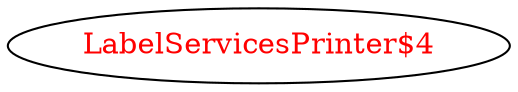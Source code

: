 digraph dependencyGraph {
 concentrate=true;
 ranksep="2.0";
 rankdir="LR"; 
 splines="ortho";
"LabelServicesPrinter$4" [fontcolor="red"];
}
